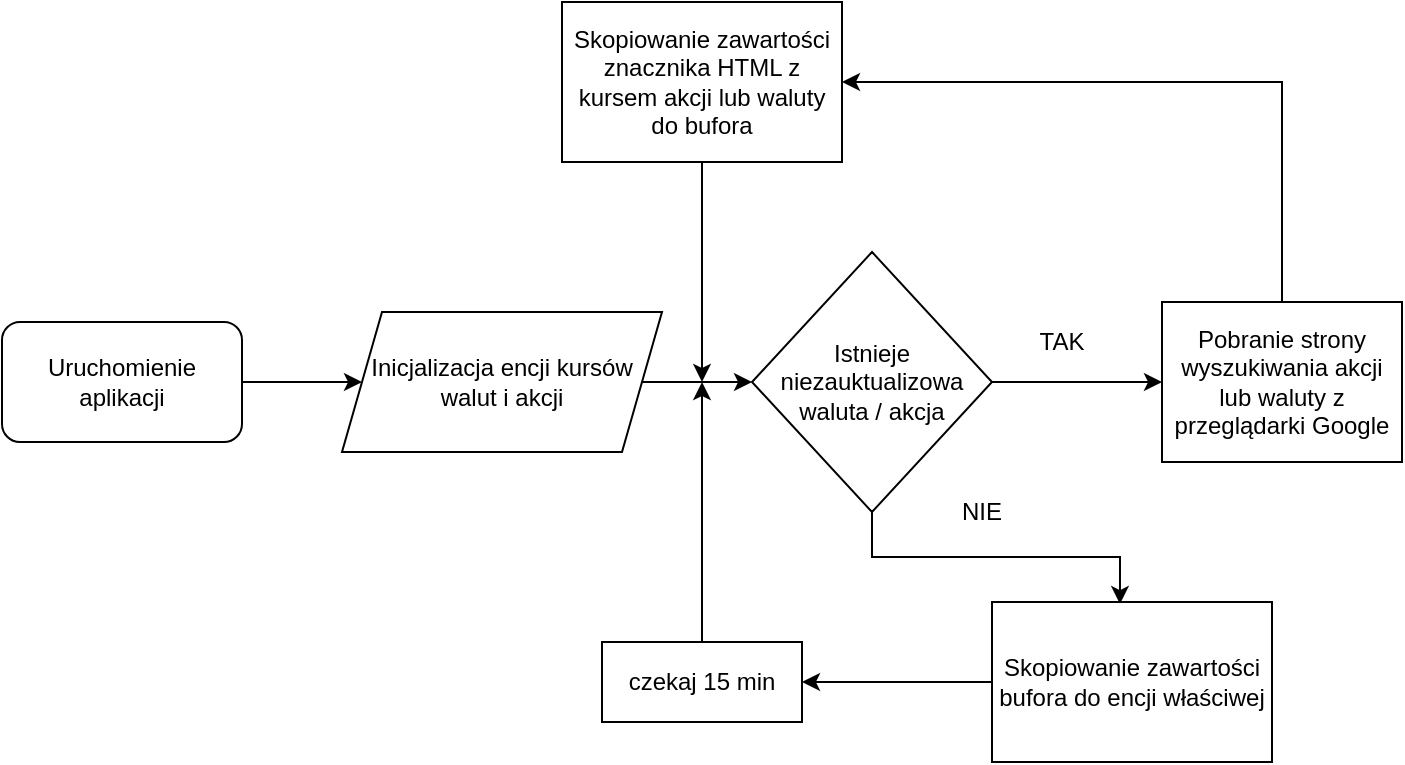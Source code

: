 <mxfile version="20.0.1" type="device"><diagram id="mieHpQ9aI0aYUhTdE2Fm" name="Page-1"><mxGraphModel dx="1422" dy="780" grid="1" gridSize="10" guides="1" tooltips="1" connect="1" arrows="1" fold="1" page="1" pageScale="1" pageWidth="850" pageHeight="1100" math="0" shadow="0"><root><mxCell id="0"/><mxCell id="1" parent="0"/><mxCell id="M5a8v4w2CIOzFh91Qa4J-3" style="edgeStyle=orthogonalEdgeStyle;rounded=0;orthogonalLoop=1;jettySize=auto;html=1;" parent="1" source="M5a8v4w2CIOzFh91Qa4J-1" target="M5a8v4w2CIOzFh91Qa4J-2" edge="1"><mxGeometry relative="1" as="geometry"/></mxCell><mxCell id="M5a8v4w2CIOzFh91Qa4J-1" value="Uruchomienie aplikacji" style="rounded=1;whiteSpace=wrap;html=1;" parent="1" vertex="1"><mxGeometry x="50" y="320" width="120" height="60" as="geometry"/></mxCell><mxCell id="M5a8v4w2CIOzFh91Qa4J-11" style="edgeStyle=orthogonalEdgeStyle;rounded=0;orthogonalLoop=1;jettySize=auto;html=1;entryX=0;entryY=0.5;entryDx=0;entryDy=0;" parent="1" source="M5a8v4w2CIOzFh91Qa4J-2" target="M5a8v4w2CIOzFh91Qa4J-10" edge="1"><mxGeometry relative="1" as="geometry"/></mxCell><mxCell id="M5a8v4w2CIOzFh91Qa4J-2" value="Inicjalizacja encji kursów walut i akcji" style="shape=parallelogram;perimeter=parallelogramPerimeter;whiteSpace=wrap;html=1;fixedSize=1;" parent="1" vertex="1"><mxGeometry x="220" y="315" width="160" height="70" as="geometry"/></mxCell><mxCell id="M5a8v4w2CIOzFh91Qa4J-22" style="edgeStyle=elbowEdgeStyle;rounded=0;orthogonalLoop=1;jettySize=auto;elbow=vertical;html=1;entryX=1;entryY=0.5;entryDx=0;entryDy=0;" parent="1" target="M5a8v4w2CIOzFh91Qa4J-6" edge="1"><mxGeometry relative="1" as="geometry"><mxPoint x="690" y="310" as="sourcePoint"/><Array as="points"><mxPoint x="710" y="200"/></Array></mxGeometry></mxCell><mxCell id="M5a8v4w2CIOzFh91Qa4J-4" value="Pobranie strony wyszukiwania akcji lub waluty z przeglądarki Google" style="rounded=0;whiteSpace=wrap;html=1;" parent="1" vertex="1"><mxGeometry x="630" y="310" width="120" height="80" as="geometry"/></mxCell><mxCell id="M5a8v4w2CIOzFh91Qa4J-23" style="edgeStyle=elbowEdgeStyle;rounded=0;orthogonalLoop=1;jettySize=auto;elbow=vertical;html=1;" parent="1" source="M5a8v4w2CIOzFh91Qa4J-6" edge="1"><mxGeometry relative="1" as="geometry"><mxPoint x="400" y="350" as="targetPoint"/></mxGeometry></mxCell><mxCell id="M5a8v4w2CIOzFh91Qa4J-6" value="Skopiowanie zawartości znacznika HTML z kursem akcji lub waluty do bufora" style="rounded=0;whiteSpace=wrap;html=1;" parent="1" vertex="1"><mxGeometry x="330" y="160" width="140" height="80" as="geometry"/></mxCell><mxCell id="M5a8v4w2CIOzFh91Qa4J-12" value="" style="edgeStyle=orthogonalEdgeStyle;rounded=0;orthogonalLoop=1;jettySize=auto;html=1;" parent="1" source="M5a8v4w2CIOzFh91Qa4J-10" target="M5a8v4w2CIOzFh91Qa4J-4" edge="1"><mxGeometry relative="1" as="geometry"/></mxCell><mxCell id="M5a8v4w2CIOzFh91Qa4J-19" style="edgeStyle=orthogonalEdgeStyle;rounded=0;orthogonalLoop=1;jettySize=auto;html=1;entryX=0.457;entryY=0.013;entryDx=0;entryDy=0;entryPerimeter=0;" parent="1" source="M5a8v4w2CIOzFh91Qa4J-10" target="M5a8v4w2CIOzFh91Qa4J-17" edge="1"><mxGeometry relative="1" as="geometry"/></mxCell><mxCell id="M5a8v4w2CIOzFh91Qa4J-10" value="Istnieje niezauktualizowa waluta / akcja" style="rhombus;whiteSpace=wrap;html=1;" parent="1" vertex="1"><mxGeometry x="425" y="285" width="120" height="130" as="geometry"/></mxCell><mxCell id="M5a8v4w2CIOzFh91Qa4J-14" value="TAK" style="text;html=1;strokeColor=none;fillColor=none;align=center;verticalAlign=middle;whiteSpace=wrap;rounded=0;" parent="1" vertex="1"><mxGeometry x="550" y="315" width="60" height="30" as="geometry"/></mxCell><mxCell id="M5a8v4w2CIOzFh91Qa4J-15" value="NIE" style="text;html=1;strokeColor=none;fillColor=none;align=center;verticalAlign=middle;whiteSpace=wrap;rounded=0;" parent="1" vertex="1"><mxGeometry x="510" y="400" width="60" height="30" as="geometry"/></mxCell><mxCell id="M5a8v4w2CIOzFh91Qa4J-25" style="edgeStyle=elbowEdgeStyle;rounded=0;orthogonalLoop=1;jettySize=auto;elbow=vertical;html=1;entryX=1;entryY=0.5;entryDx=0;entryDy=0;" parent="1" source="M5a8v4w2CIOzFh91Qa4J-17" target="M5a8v4w2CIOzFh91Qa4J-24" edge="1"><mxGeometry relative="1" as="geometry"/></mxCell><mxCell id="M5a8v4w2CIOzFh91Qa4J-17" value="Skopiowanie zawartości bufora do encji właściwej" style="rounded=0;whiteSpace=wrap;html=1;" parent="1" vertex="1"><mxGeometry x="545" y="460" width="140" height="80" as="geometry"/></mxCell><mxCell id="M5a8v4w2CIOzFh91Qa4J-26" style="edgeStyle=elbowEdgeStyle;rounded=0;orthogonalLoop=1;jettySize=auto;elbow=vertical;html=1;" parent="1" source="M5a8v4w2CIOzFh91Qa4J-24" edge="1"><mxGeometry relative="1" as="geometry"><mxPoint x="400" y="350" as="targetPoint"/></mxGeometry></mxCell><mxCell id="M5a8v4w2CIOzFh91Qa4J-24" value="czekaj 15 min" style="rounded=0;whiteSpace=wrap;html=1;" parent="1" vertex="1"><mxGeometry x="350" y="480" width="100" height="40" as="geometry"/></mxCell></root></mxGraphModel></diagram></mxfile>